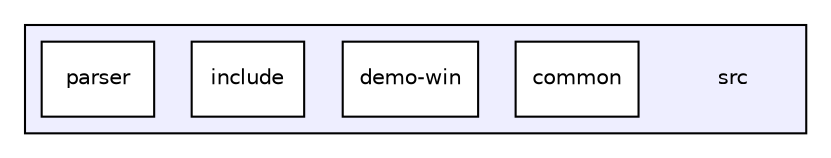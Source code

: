 digraph G {
  compound=true
  node [ fontsize="10", fontname="Helvetica"];
  edge [ labelfontsize="10", labelfontname="Helvetica"];
  subgraph clusterdir_fa76d6f64327e3e6f9986cc67ccae5d8 {
    graph [ bgcolor="#eeeeff", pencolor="black", label="" URL="dir_fa76d6f64327e3e6f9986cc67ccae5d8.html"];
    dir_fa76d6f64327e3e6f9986cc67ccae5d8 [shape=plaintext label="src"];
    dir_170a395f73a910f84da2c658fae1d224 [shape=box label="common" color="black" fillcolor="white" style="filled" URL="dir_170a395f73a910f84da2c658fae1d224.html"];
    dir_7bae4761f8506d4f69613b3b0d0415ab [shape=box label="demo-win" color="black" fillcolor="white" style="filled" URL="dir_7bae4761f8506d4f69613b3b0d0415ab.html"];
    dir_7e7217abfca8ab3922ed36bdd490061f [shape=box label="include" color="black" fillcolor="white" style="filled" URL="dir_7e7217abfca8ab3922ed36bdd490061f.html"];
    dir_1f7e472cebed5d23ee09693f3bdd1e0e [shape=box label="parser" color="black" fillcolor="white" style="filled" URL="dir_1f7e472cebed5d23ee09693f3bdd1e0e.html"];
  }
}

